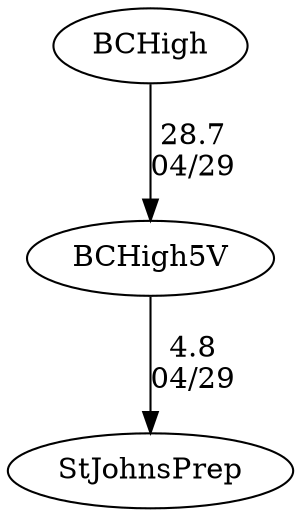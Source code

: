 digraph boys4eightsBCHigh5V {StJohnsPrep [URL="boys4eightsBCHigh5VStJohnsPrep.html"];BCHigh5V [URL="boys4eightsBCHigh5VBCHigh5V.html"];BCHigh [URL="boys4eightsBCHigh5VBCHigh.html"];BCHigh -> BCHigh5V[label="28.7
04/29", weight="72", tooltip="NEIRA Boys Eights,St. John's Prep vs. BC High			
Distance: 1250 Conditions: Flat water, slight headwind. Comments: The 4V race started downstream of the start. Thank you to St. John's Prep and Coach Broderick for making the trip and the great racing, especially in the 1V race which came right down to the wire.
None", URL="http://www.row2k.com/results/resultspage.cfm?UID=B5147A15402A02BEBABC90382120769C&cat=1", random="random"]; 
BCHigh5V -> StJohnsPrep[label="4.8
04/29", weight="96", tooltip="NEIRA Boys Eights,St. John's Prep vs. BC High			
Distance: 1250 Conditions: Flat water, slight headwind. Comments: The 4V race started downstream of the start. Thank you to St. John's Prep and Coach Broderick for making the trip and the great racing, especially in the 1V race which came right down to the wire.
None", URL="http://www.row2k.com/results/resultspage.cfm?UID=B5147A15402A02BEBABC90382120769C&cat=1", random="random"]}